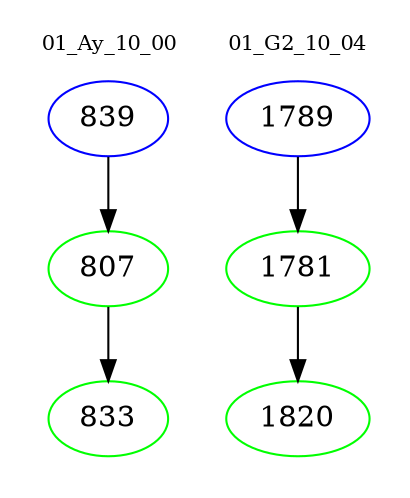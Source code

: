 digraph{
subgraph cluster_0 {
color = white
label = "01_Ay_10_00";
fontsize=10;
T0_839 [label="839", color="blue"]
T0_839 -> T0_807 [color="black"]
T0_807 [label="807", color="green"]
T0_807 -> T0_833 [color="black"]
T0_833 [label="833", color="green"]
}
subgraph cluster_1 {
color = white
label = "01_G2_10_04";
fontsize=10;
T1_1789 [label="1789", color="blue"]
T1_1789 -> T1_1781 [color="black"]
T1_1781 [label="1781", color="green"]
T1_1781 -> T1_1820 [color="black"]
T1_1820 [label="1820", color="green"]
}
}

